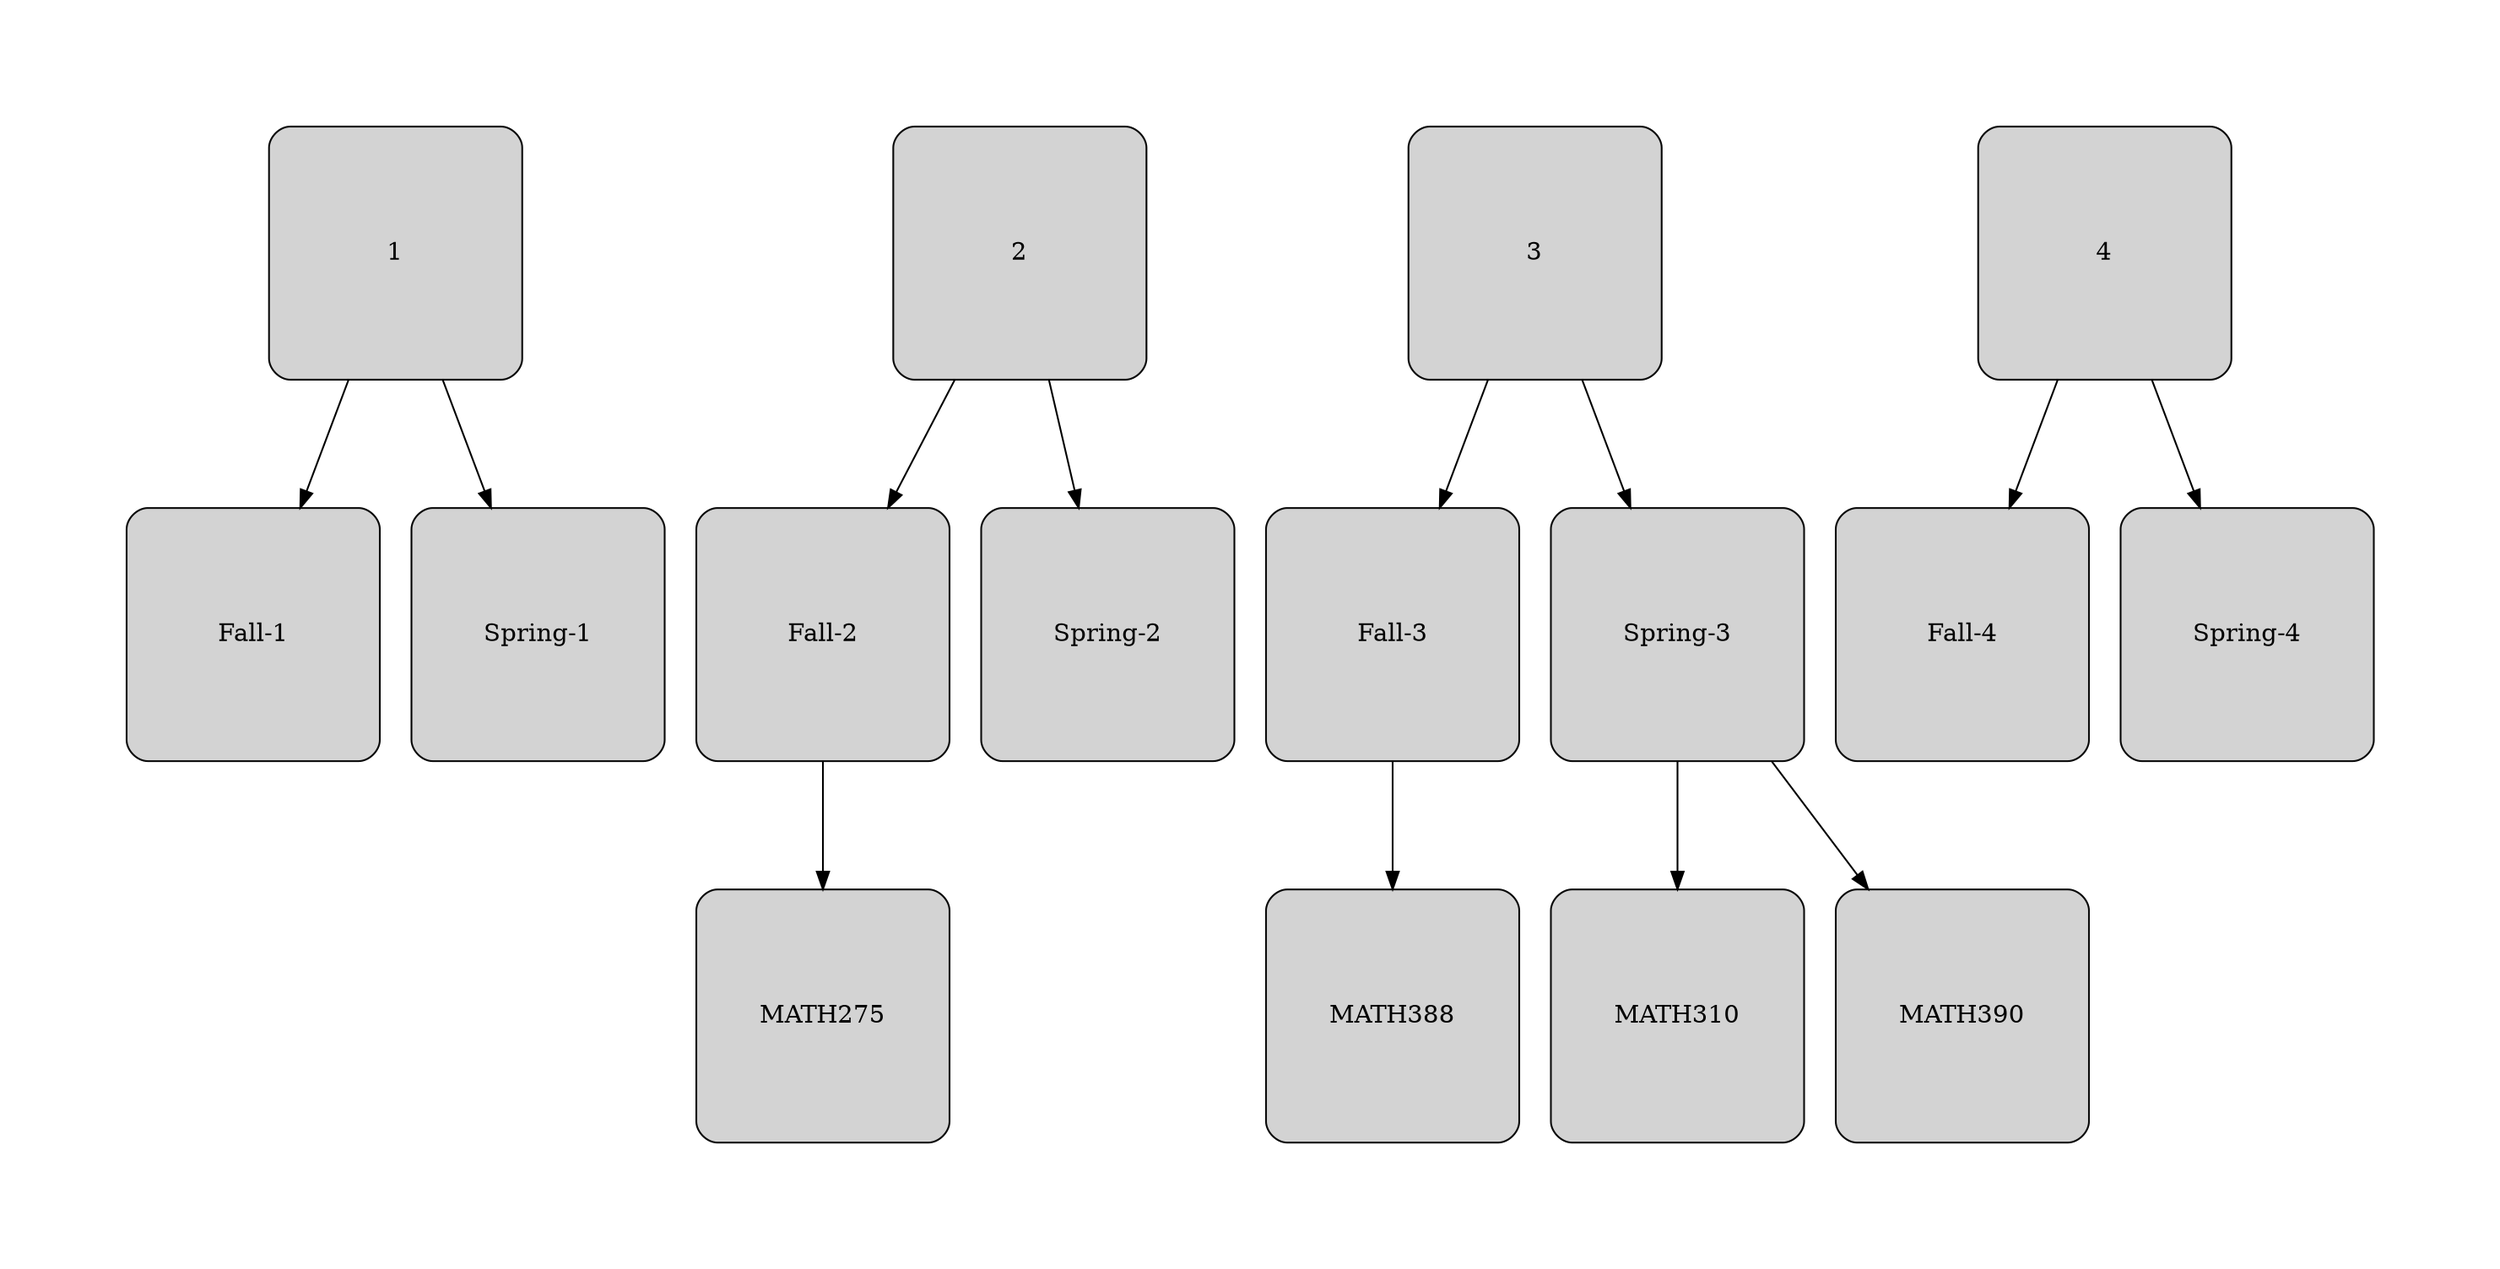 digraph {
  graph [bgcolor="transparent" rankdir="TB" pad=1 compound="true" forcelabels="true"]
  node [shape="square" style="rounded,filled" width=2 fixedsize="shape"]
  edge [minlen=2]
  1 -> "Fall-1"
  1 -> "Spring-1"
  2 -> "Fall-2"
  2 -> "Spring-2"
  3 -> "Fall-3"
  3 -> "Spring-3"
  4 -> "Fall-4"
  4 -> "Spring-4"
  "Fall-2" -> "MATH275"
  "Spring-3" -> "MATH310"
  "Fall-3" -> "MATH388"
  "Spring-3" -> "MATH390"
}

